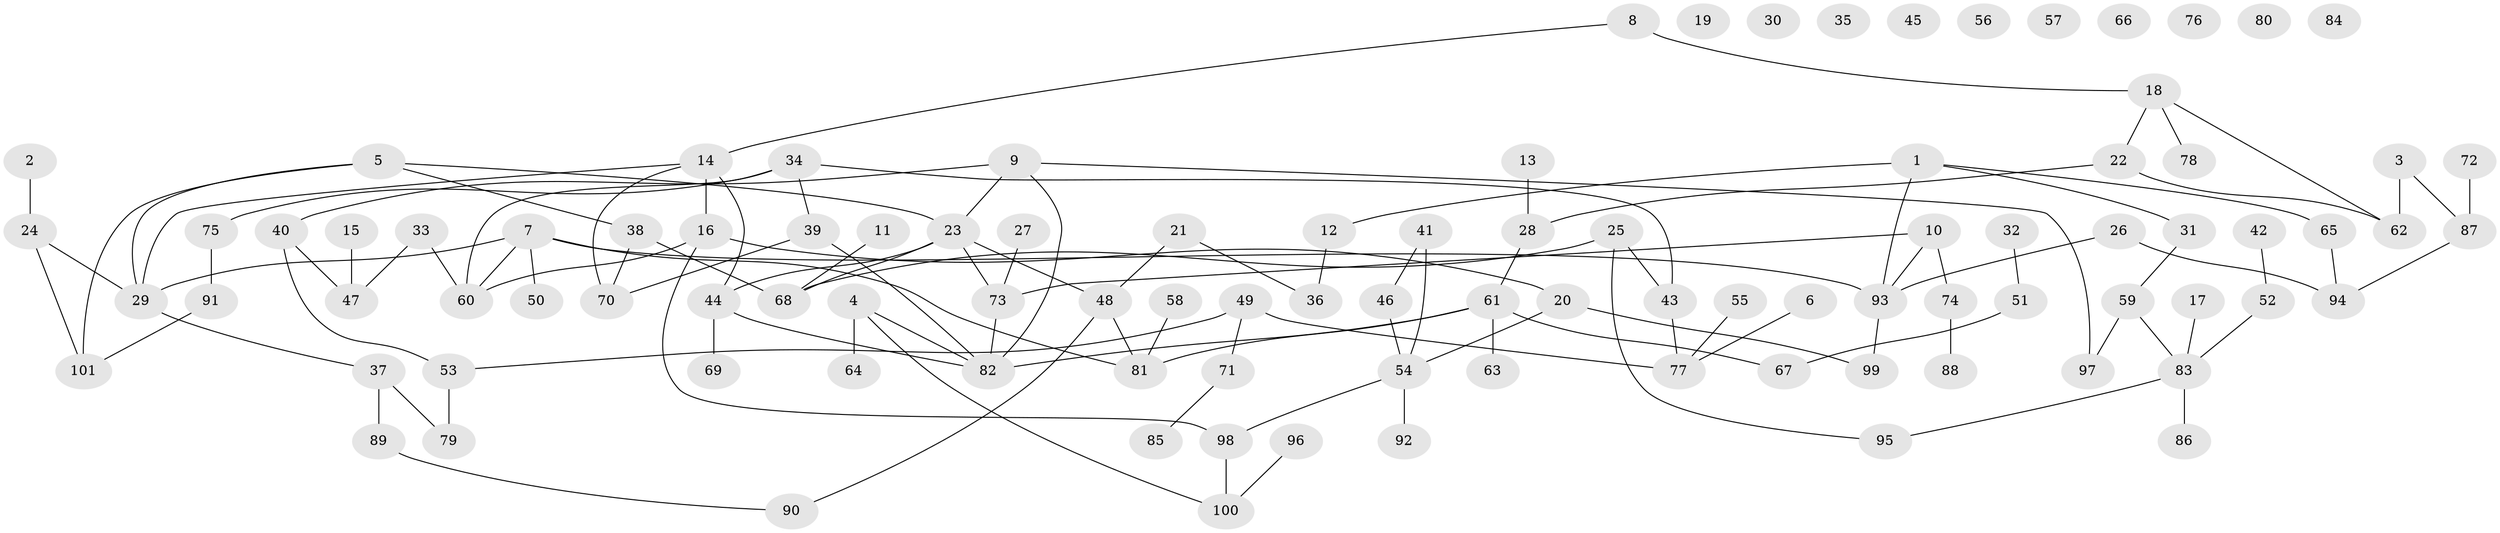 // Generated by graph-tools (version 1.1) at 2025/40/03/09/25 04:40:51]
// undirected, 101 vertices, 119 edges
graph export_dot {
graph [start="1"]
  node [color=gray90,style=filled];
  1;
  2;
  3;
  4;
  5;
  6;
  7;
  8;
  9;
  10;
  11;
  12;
  13;
  14;
  15;
  16;
  17;
  18;
  19;
  20;
  21;
  22;
  23;
  24;
  25;
  26;
  27;
  28;
  29;
  30;
  31;
  32;
  33;
  34;
  35;
  36;
  37;
  38;
  39;
  40;
  41;
  42;
  43;
  44;
  45;
  46;
  47;
  48;
  49;
  50;
  51;
  52;
  53;
  54;
  55;
  56;
  57;
  58;
  59;
  60;
  61;
  62;
  63;
  64;
  65;
  66;
  67;
  68;
  69;
  70;
  71;
  72;
  73;
  74;
  75;
  76;
  77;
  78;
  79;
  80;
  81;
  82;
  83;
  84;
  85;
  86;
  87;
  88;
  89;
  90;
  91;
  92;
  93;
  94;
  95;
  96;
  97;
  98;
  99;
  100;
  101;
  1 -- 12;
  1 -- 31;
  1 -- 65;
  1 -- 93;
  2 -- 24;
  3 -- 62;
  3 -- 87;
  4 -- 64;
  4 -- 82;
  4 -- 100;
  5 -- 23;
  5 -- 29;
  5 -- 38;
  5 -- 101;
  6 -- 77;
  7 -- 29;
  7 -- 50;
  7 -- 60;
  7 -- 81;
  7 -- 93;
  8 -- 14;
  8 -- 18;
  9 -- 23;
  9 -- 40;
  9 -- 82;
  9 -- 97;
  10 -- 73;
  10 -- 74;
  10 -- 93;
  11 -- 68;
  12 -- 36;
  13 -- 28;
  14 -- 16;
  14 -- 29;
  14 -- 44;
  14 -- 70;
  15 -- 47;
  16 -- 20;
  16 -- 60;
  16 -- 98;
  17 -- 83;
  18 -- 22;
  18 -- 62;
  18 -- 78;
  20 -- 54;
  20 -- 99;
  21 -- 36;
  21 -- 48;
  22 -- 28;
  22 -- 62;
  23 -- 44;
  23 -- 48;
  23 -- 68;
  23 -- 73;
  24 -- 29;
  24 -- 101;
  25 -- 43;
  25 -- 68;
  25 -- 95;
  26 -- 93;
  26 -- 94;
  27 -- 73;
  28 -- 61;
  29 -- 37;
  31 -- 59;
  32 -- 51;
  33 -- 47;
  33 -- 60;
  34 -- 39;
  34 -- 43;
  34 -- 60;
  34 -- 75;
  37 -- 79;
  37 -- 89;
  38 -- 68;
  38 -- 70;
  39 -- 70;
  39 -- 82;
  40 -- 47;
  40 -- 53;
  41 -- 46;
  41 -- 54;
  42 -- 52;
  43 -- 77;
  44 -- 69;
  44 -- 82;
  46 -- 54;
  48 -- 81;
  48 -- 90;
  49 -- 53;
  49 -- 71;
  49 -- 77;
  51 -- 67;
  52 -- 83;
  53 -- 79;
  54 -- 92;
  54 -- 98;
  55 -- 77;
  58 -- 81;
  59 -- 83;
  59 -- 97;
  61 -- 63;
  61 -- 67;
  61 -- 81;
  61 -- 82;
  65 -- 94;
  71 -- 85;
  72 -- 87;
  73 -- 82;
  74 -- 88;
  75 -- 91;
  83 -- 86;
  83 -- 95;
  87 -- 94;
  89 -- 90;
  91 -- 101;
  93 -- 99;
  96 -- 100;
  98 -- 100;
}
